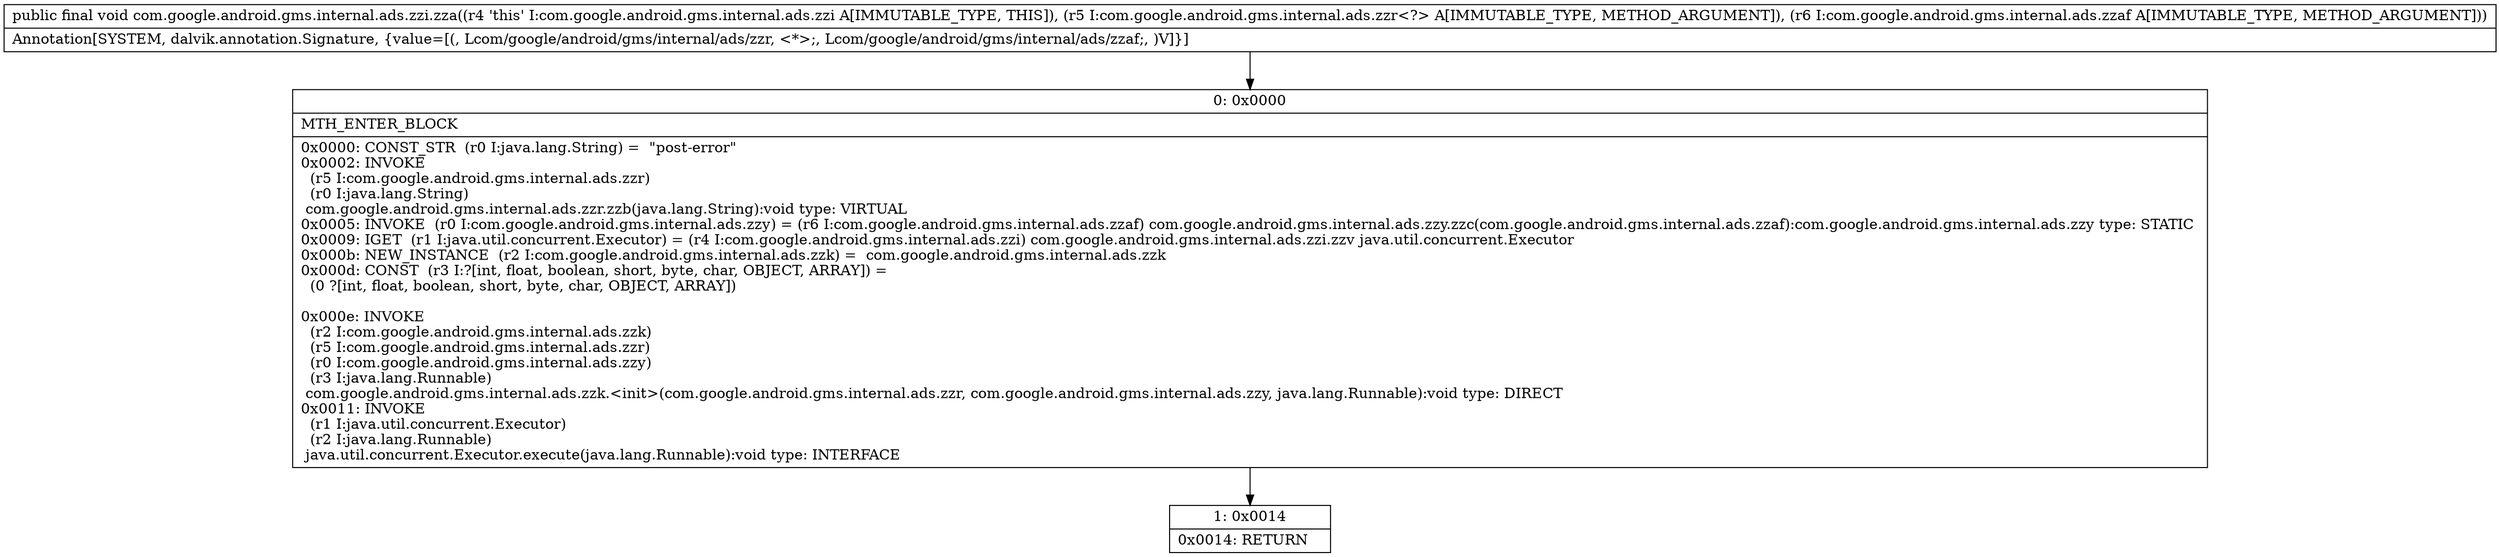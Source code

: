 digraph "CFG forcom.google.android.gms.internal.ads.zzi.zza(Lcom\/google\/android\/gms\/internal\/ads\/zzr;Lcom\/google\/android\/gms\/internal\/ads\/zzaf;)V" {
Node_0 [shape=record,label="{0\:\ 0x0000|MTH_ENTER_BLOCK\l|0x0000: CONST_STR  (r0 I:java.lang.String) =  \"post\-error\" \l0x0002: INVOKE  \l  (r5 I:com.google.android.gms.internal.ads.zzr)\l  (r0 I:java.lang.String)\l com.google.android.gms.internal.ads.zzr.zzb(java.lang.String):void type: VIRTUAL \l0x0005: INVOKE  (r0 I:com.google.android.gms.internal.ads.zzy) = (r6 I:com.google.android.gms.internal.ads.zzaf) com.google.android.gms.internal.ads.zzy.zzc(com.google.android.gms.internal.ads.zzaf):com.google.android.gms.internal.ads.zzy type: STATIC \l0x0009: IGET  (r1 I:java.util.concurrent.Executor) = (r4 I:com.google.android.gms.internal.ads.zzi) com.google.android.gms.internal.ads.zzi.zzv java.util.concurrent.Executor \l0x000b: NEW_INSTANCE  (r2 I:com.google.android.gms.internal.ads.zzk) =  com.google.android.gms.internal.ads.zzk \l0x000d: CONST  (r3 I:?[int, float, boolean, short, byte, char, OBJECT, ARRAY]) = \l  (0 ?[int, float, boolean, short, byte, char, OBJECT, ARRAY])\l \l0x000e: INVOKE  \l  (r2 I:com.google.android.gms.internal.ads.zzk)\l  (r5 I:com.google.android.gms.internal.ads.zzr)\l  (r0 I:com.google.android.gms.internal.ads.zzy)\l  (r3 I:java.lang.Runnable)\l com.google.android.gms.internal.ads.zzk.\<init\>(com.google.android.gms.internal.ads.zzr, com.google.android.gms.internal.ads.zzy, java.lang.Runnable):void type: DIRECT \l0x0011: INVOKE  \l  (r1 I:java.util.concurrent.Executor)\l  (r2 I:java.lang.Runnable)\l java.util.concurrent.Executor.execute(java.lang.Runnable):void type: INTERFACE \l}"];
Node_1 [shape=record,label="{1\:\ 0x0014|0x0014: RETURN   \l}"];
MethodNode[shape=record,label="{public final void com.google.android.gms.internal.ads.zzi.zza((r4 'this' I:com.google.android.gms.internal.ads.zzi A[IMMUTABLE_TYPE, THIS]), (r5 I:com.google.android.gms.internal.ads.zzr\<?\> A[IMMUTABLE_TYPE, METHOD_ARGUMENT]), (r6 I:com.google.android.gms.internal.ads.zzaf A[IMMUTABLE_TYPE, METHOD_ARGUMENT]))  | Annotation[SYSTEM, dalvik.annotation.Signature, \{value=[(, Lcom\/google\/android\/gms\/internal\/ads\/zzr, \<*\>;, Lcom\/google\/android\/gms\/internal\/ads\/zzaf;, )V]\}]\l}"];
MethodNode -> Node_0;
Node_0 -> Node_1;
}

